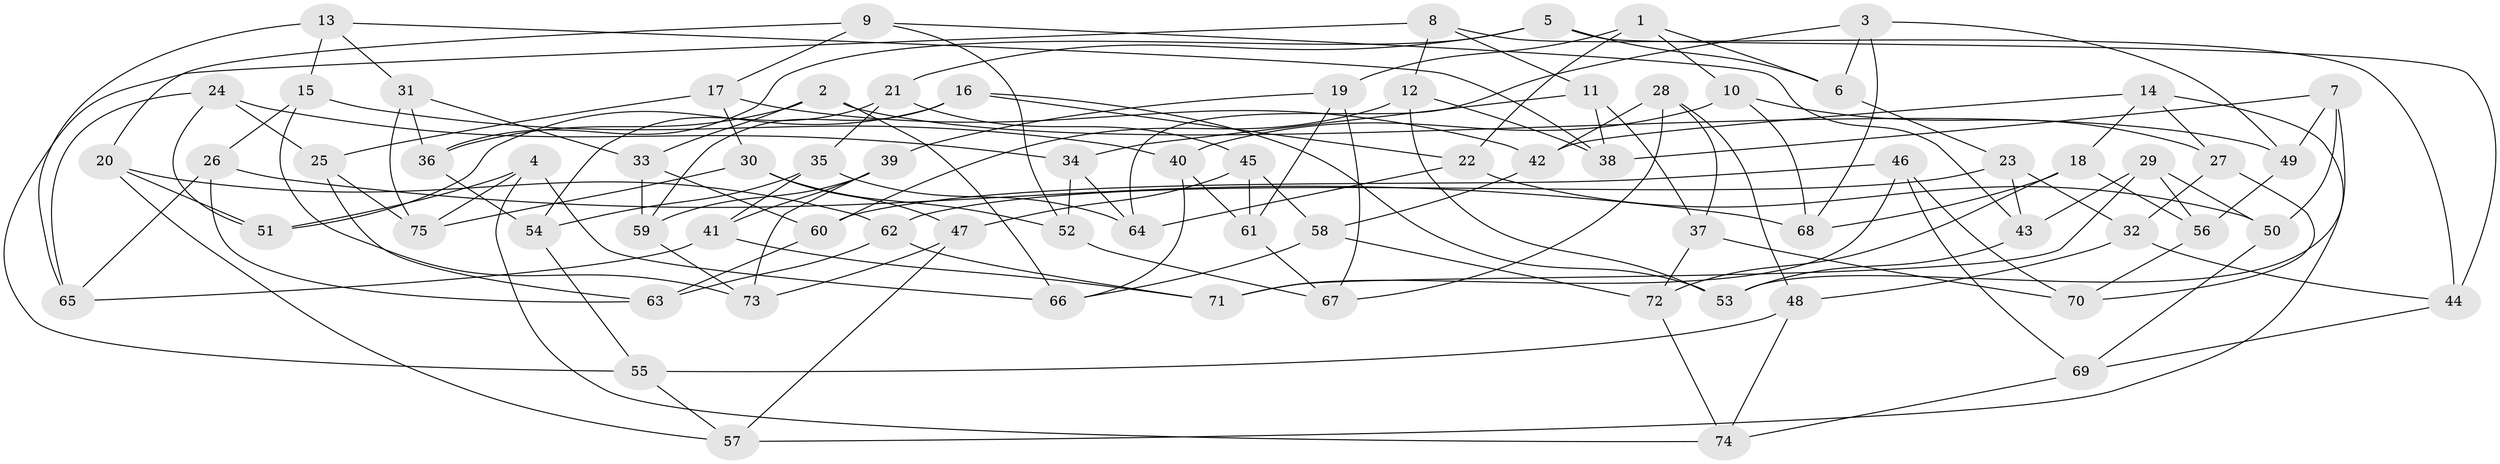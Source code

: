 // coarse degree distribution, {2: 0.045454545454545456, 5: 0.45454545454545453, 4: 0.09090909090909091, 6: 0.045454545454545456, 9: 0.09090909090909091, 7: 0.09090909090909091, 3: 0.09090909090909091, 10: 0.045454545454545456, 8: 0.045454545454545456}
// Generated by graph-tools (version 1.1) at 2025/02/03/04/25 22:02:48]
// undirected, 75 vertices, 150 edges
graph export_dot {
graph [start="1"]
  node [color=gray90,style=filled];
  1;
  2;
  3;
  4;
  5;
  6;
  7;
  8;
  9;
  10;
  11;
  12;
  13;
  14;
  15;
  16;
  17;
  18;
  19;
  20;
  21;
  22;
  23;
  24;
  25;
  26;
  27;
  28;
  29;
  30;
  31;
  32;
  33;
  34;
  35;
  36;
  37;
  38;
  39;
  40;
  41;
  42;
  43;
  44;
  45;
  46;
  47;
  48;
  49;
  50;
  51;
  52;
  53;
  54;
  55;
  56;
  57;
  58;
  59;
  60;
  61;
  62;
  63;
  64;
  65;
  66;
  67;
  68;
  69;
  70;
  71;
  72;
  73;
  74;
  75;
  1 -- 19;
  1 -- 6;
  1 -- 10;
  1 -- 22;
  2 -- 66;
  2 -- 33;
  2 -- 49;
  2 -- 36;
  3 -- 6;
  3 -- 64;
  3 -- 49;
  3 -- 68;
  4 -- 74;
  4 -- 66;
  4 -- 75;
  4 -- 51;
  5 -- 36;
  5 -- 6;
  5 -- 44;
  5 -- 21;
  6 -- 23;
  7 -- 38;
  7 -- 53;
  7 -- 50;
  7 -- 49;
  8 -- 55;
  8 -- 12;
  8 -- 11;
  8 -- 44;
  9 -- 52;
  9 -- 43;
  9 -- 17;
  9 -- 20;
  10 -- 40;
  10 -- 27;
  10 -- 68;
  11 -- 38;
  11 -- 34;
  11 -- 37;
  12 -- 53;
  12 -- 60;
  12 -- 38;
  13 -- 65;
  13 -- 15;
  13 -- 31;
  13 -- 38;
  14 -- 27;
  14 -- 57;
  14 -- 18;
  14 -- 42;
  15 -- 73;
  15 -- 40;
  15 -- 26;
  16 -- 53;
  16 -- 59;
  16 -- 51;
  16 -- 22;
  17 -- 30;
  17 -- 42;
  17 -- 25;
  18 -- 56;
  18 -- 68;
  18 -- 72;
  19 -- 61;
  19 -- 39;
  19 -- 67;
  20 -- 51;
  20 -- 57;
  20 -- 62;
  21 -- 54;
  21 -- 35;
  21 -- 45;
  22 -- 64;
  22 -- 50;
  23 -- 62;
  23 -- 43;
  23 -- 32;
  24 -- 34;
  24 -- 25;
  24 -- 65;
  24 -- 51;
  25 -- 63;
  25 -- 75;
  26 -- 68;
  26 -- 63;
  26 -- 65;
  27 -- 70;
  27 -- 32;
  28 -- 37;
  28 -- 48;
  28 -- 67;
  28 -- 42;
  29 -- 56;
  29 -- 71;
  29 -- 50;
  29 -- 43;
  30 -- 47;
  30 -- 75;
  30 -- 52;
  31 -- 36;
  31 -- 33;
  31 -- 75;
  32 -- 44;
  32 -- 48;
  33 -- 59;
  33 -- 60;
  34 -- 52;
  34 -- 64;
  35 -- 41;
  35 -- 64;
  35 -- 54;
  36 -- 54;
  37 -- 72;
  37 -- 70;
  39 -- 59;
  39 -- 73;
  39 -- 41;
  40 -- 66;
  40 -- 61;
  41 -- 71;
  41 -- 65;
  42 -- 58;
  43 -- 53;
  44 -- 69;
  45 -- 58;
  45 -- 47;
  45 -- 61;
  46 -- 71;
  46 -- 60;
  46 -- 69;
  46 -- 70;
  47 -- 73;
  47 -- 57;
  48 -- 55;
  48 -- 74;
  49 -- 56;
  50 -- 69;
  52 -- 67;
  54 -- 55;
  55 -- 57;
  56 -- 70;
  58 -- 66;
  58 -- 72;
  59 -- 73;
  60 -- 63;
  61 -- 67;
  62 -- 71;
  62 -- 63;
  69 -- 74;
  72 -- 74;
}
